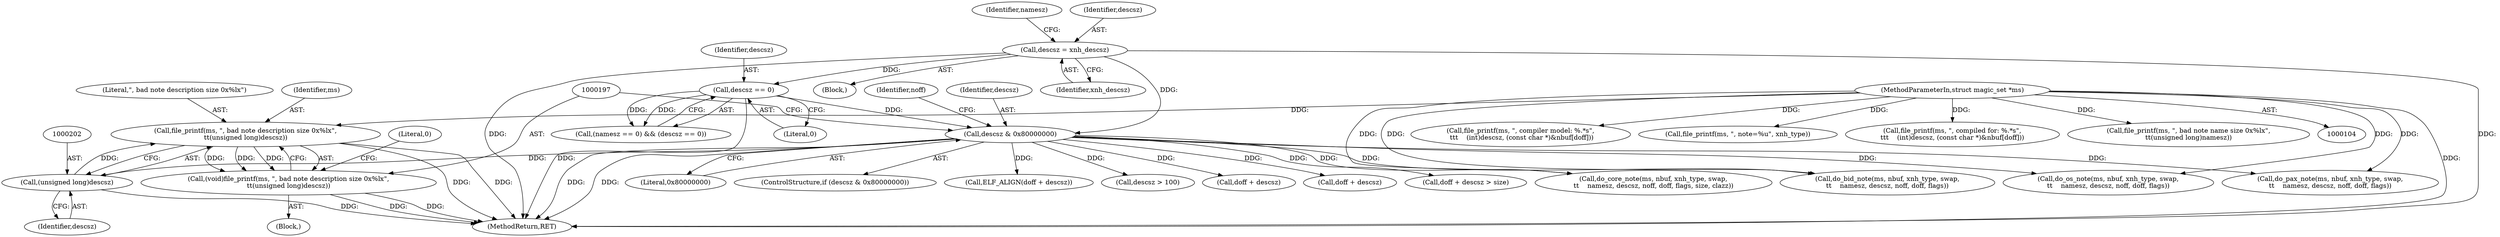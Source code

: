 digraph "0_file_65437cee25199dbd385fb35901bc0011e164276c@pointer" {
"1000198" [label="(Call,file_printf(ms, \", bad note description size 0x%lx\",\n\t\t(unsigned long)descsz))"];
"1000105" [label="(MethodParameterIn,struct magic_set *ms)"];
"1000201" [label="(Call,(unsigned long)descsz)"];
"1000192" [label="(Call,descsz & 0x80000000)"];
"1000165" [label="(Call,descsz == 0)"];
"1000157" [label="(Call,descsz = xnh_descsz)"];
"1000196" [label="(Call,(void)file_printf(ms, \", bad note description size 0x%lx\",\n\t\t(unsigned long)descsz))"];
"1000347" [label="(Call,descsz > 100)"];
"1000227" [label="(Call,doff + descsz)"];
"1000316" [label="(Call,do_core_note(ms, nbuf, xnh_type, swap,\n\t\t    namesz, descsz, noff, doff, flags, size, clazz))"];
"1000404" [label="(Call,file_printf(ms, \", compiler model: %.*s\",\n \t\t\t    (int)descsz, (const char *)&nbuf[doff]))"];
"1000201" [label="(Call,(unsigned long)descsz)"];
"1000253" [label="(Call,do_os_note(ms, nbuf, xnh_type, swap,\n\t\t    namesz, descsz, noff, doff, flags))"];
"1000193" [label="(Identifier,descsz)"];
"1000435" [label="(Call,file_printf(ms, \", note=%u\", xnh_type))"];
"1000167" [label="(Literal,0)"];
"1000198" [label="(Call,file_printf(ms, \", bad note description size 0x%lx\",\n\t\t(unsigned long)descsz))"];
"1000295" [label="(Call,do_pax_note(ms, nbuf, xnh_type, swap,\n\t\t    namesz, descsz, noff, doff, flags))"];
"1000165" [label="(Call,descsz == 0)"];
"1000373" [label="(Call,file_printf(ms, \", compiled for: %.*s\",\n\t\t\t    (int)descsz, (const char *)&nbuf[doff]))"];
"1000232" [label="(Call,doff + descsz)"];
"1000192" [label="(Call,descsz & 0x80000000)"];
"1000195" [label="(Block,)"];
"1000231" [label="(Call,doff + descsz > size)"];
"1000448" [label="(MethodReturn,RET)"];
"1000194" [label="(Literal,0x80000000)"];
"1000157" [label="(Call,descsz = xnh_descsz)"];
"1000105" [label="(MethodParameterIn,struct magic_set *ms)"];
"1000114" [label="(Block,)"];
"1000159" [label="(Identifier,xnh_descsz)"];
"1000163" [label="(Identifier,namesz)"];
"1000161" [label="(Call,(namesz == 0) && (descsz == 0))"];
"1000191" [label="(ControlStructure,if (descsz & 0x80000000))"];
"1000166" [label="(Identifier,descsz)"];
"1000200" [label="(Literal,\", bad note description size 0x%lx\")"];
"1000183" [label="(Call,file_printf(ms, \", bad note name size 0x%lx\",\n\t\t(unsigned long)namesz))"];
"1000158" [label="(Identifier,descsz)"];
"1000199" [label="(Identifier,ms)"];
"1000226" [label="(Call,ELF_ALIGN(doff + descsz))"];
"1000205" [label="(Literal,0)"];
"1000203" [label="(Identifier,descsz)"];
"1000196" [label="(Call,(void)file_printf(ms, \", bad note description size 0x%lx\",\n\t\t(unsigned long)descsz))"];
"1000207" [label="(Identifier,noff)"];
"1000274" [label="(Call,do_bid_note(ms, nbuf, xnh_type, swap,\n\t\t    namesz, descsz, noff, doff, flags))"];
"1000198" -> "1000196"  [label="AST: "];
"1000198" -> "1000201"  [label="CFG: "];
"1000199" -> "1000198"  [label="AST: "];
"1000200" -> "1000198"  [label="AST: "];
"1000201" -> "1000198"  [label="AST: "];
"1000196" -> "1000198"  [label="CFG: "];
"1000198" -> "1000448"  [label="DDG: "];
"1000198" -> "1000448"  [label="DDG: "];
"1000198" -> "1000196"  [label="DDG: "];
"1000198" -> "1000196"  [label="DDG: "];
"1000198" -> "1000196"  [label="DDG: "];
"1000105" -> "1000198"  [label="DDG: "];
"1000201" -> "1000198"  [label="DDG: "];
"1000105" -> "1000104"  [label="AST: "];
"1000105" -> "1000448"  [label="DDG: "];
"1000105" -> "1000183"  [label="DDG: "];
"1000105" -> "1000253"  [label="DDG: "];
"1000105" -> "1000274"  [label="DDG: "];
"1000105" -> "1000295"  [label="DDG: "];
"1000105" -> "1000316"  [label="DDG: "];
"1000105" -> "1000373"  [label="DDG: "];
"1000105" -> "1000404"  [label="DDG: "];
"1000105" -> "1000435"  [label="DDG: "];
"1000201" -> "1000203"  [label="CFG: "];
"1000202" -> "1000201"  [label="AST: "];
"1000203" -> "1000201"  [label="AST: "];
"1000201" -> "1000448"  [label="DDG: "];
"1000192" -> "1000201"  [label="DDG: "];
"1000192" -> "1000191"  [label="AST: "];
"1000192" -> "1000194"  [label="CFG: "];
"1000193" -> "1000192"  [label="AST: "];
"1000194" -> "1000192"  [label="AST: "];
"1000197" -> "1000192"  [label="CFG: "];
"1000207" -> "1000192"  [label="CFG: "];
"1000192" -> "1000448"  [label="DDG: "];
"1000192" -> "1000448"  [label="DDG: "];
"1000165" -> "1000192"  [label="DDG: "];
"1000157" -> "1000192"  [label="DDG: "];
"1000192" -> "1000226"  [label="DDG: "];
"1000192" -> "1000227"  [label="DDG: "];
"1000192" -> "1000231"  [label="DDG: "];
"1000192" -> "1000232"  [label="DDG: "];
"1000192" -> "1000253"  [label="DDG: "];
"1000192" -> "1000274"  [label="DDG: "];
"1000192" -> "1000295"  [label="DDG: "];
"1000192" -> "1000316"  [label="DDG: "];
"1000192" -> "1000347"  [label="DDG: "];
"1000165" -> "1000161"  [label="AST: "];
"1000165" -> "1000167"  [label="CFG: "];
"1000166" -> "1000165"  [label="AST: "];
"1000167" -> "1000165"  [label="AST: "];
"1000161" -> "1000165"  [label="CFG: "];
"1000165" -> "1000448"  [label="DDG: "];
"1000165" -> "1000161"  [label="DDG: "];
"1000165" -> "1000161"  [label="DDG: "];
"1000157" -> "1000165"  [label="DDG: "];
"1000157" -> "1000114"  [label="AST: "];
"1000157" -> "1000159"  [label="CFG: "];
"1000158" -> "1000157"  [label="AST: "];
"1000159" -> "1000157"  [label="AST: "];
"1000163" -> "1000157"  [label="CFG: "];
"1000157" -> "1000448"  [label="DDG: "];
"1000157" -> "1000448"  [label="DDG: "];
"1000196" -> "1000195"  [label="AST: "];
"1000197" -> "1000196"  [label="AST: "];
"1000205" -> "1000196"  [label="CFG: "];
"1000196" -> "1000448"  [label="DDG: "];
"1000196" -> "1000448"  [label="DDG: "];
}
